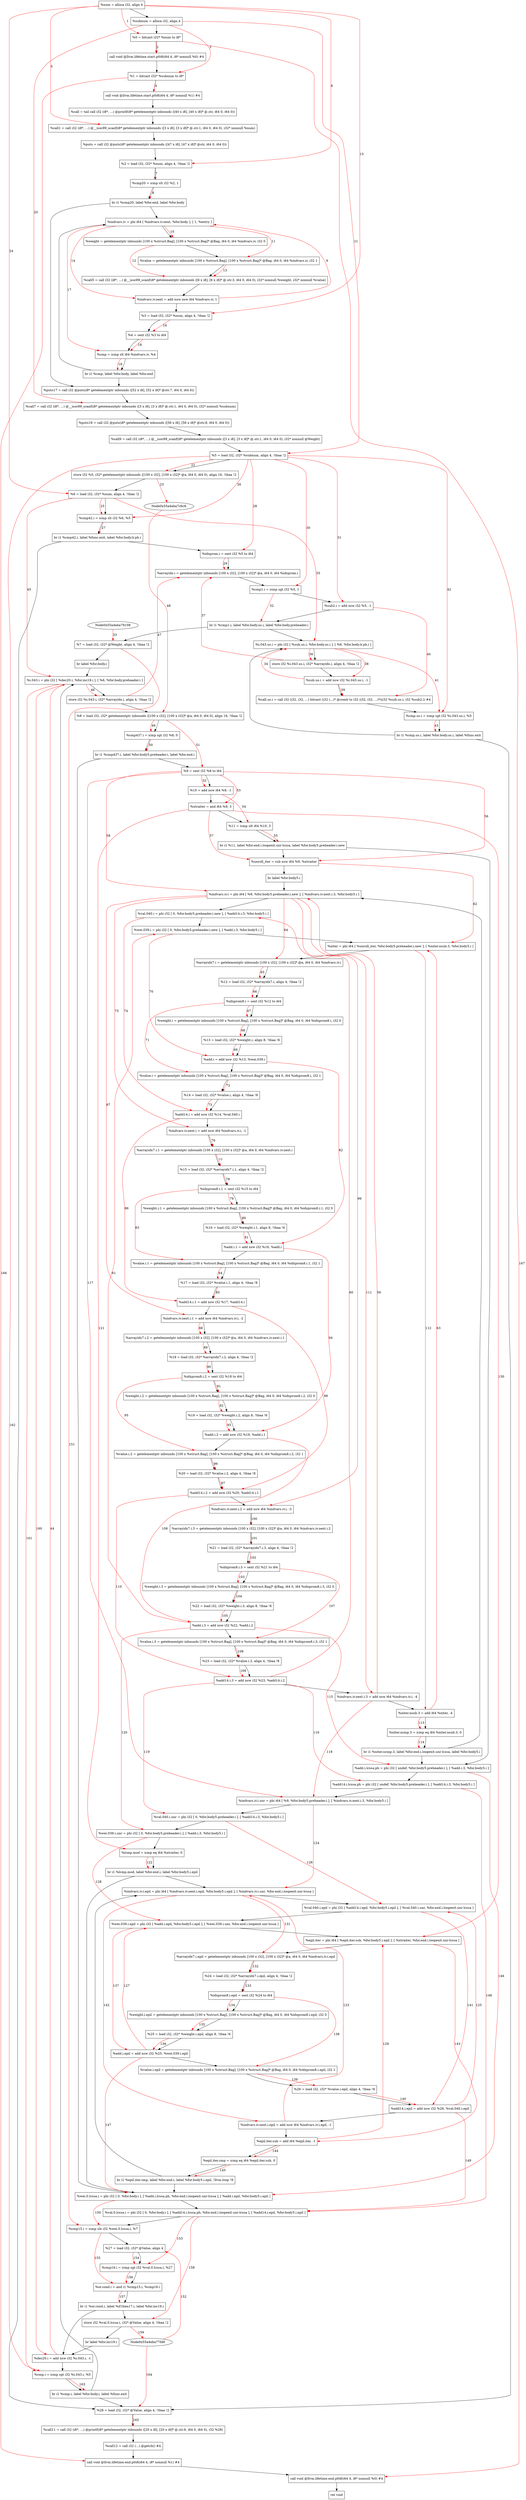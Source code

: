 digraph "CDFG for'main' function" {
	Node0x55a4eba7cc78[shape=record, label="  %num = alloca i32, align 4"]
	Node0x55a4eba7df18[shape=record, label="  %subnum = alloca i32, align 4"]
	Node0x55a4eba834d8[shape=record, label="  %0 = bitcast i32* %num to i8*"]
	Node0x55a4eba836e8[shape=record, label="  call void @llvm.lifetime.start.p0i8(i64 4, i8* nonnull %0) #4"]
	Node0x55a4eba837a8[shape=record, label="  %1 = bitcast i32* %subnum to i8*"]
	Node0x55a4eba83858[shape=record, label="  call void @llvm.lifetime.start.p0i8(i64 4, i8* nonnull %1) #4"]
	Node0x55a4eba83aa0[shape=record, label="  %call = tail call i32 (i8*, ...) @printf(i8* getelementptr inbounds ([40 x i8], [40 x i8]* @.str, i64 0, i64 0))"]
	Node0x55a4eba83d48[shape=record, label="  %call1 = call i32 (i8*, ...) @__isoc99_scanf(i8* getelementptr inbounds ([3 x i8], [3 x i8]* @.str.1, i64 0, i64 0), i32* nonnull %num)"]
	Node0x55a4eba83fe0[shape=record, label="  %puts = call i32 @puts(i8* getelementptr inbounds ([47 x i8], [47 x i8]* @str, i64 0, i64 0))"]
	Node0x55a4eba840b8[shape=record, label="  %2 = load i32, i32* %num, align 4, !tbaa !2"]
	Node0x55a4eba84160[shape=record, label="  %cmp20 = icmp slt i32 %2, 1"]
	Node0x55a4eba84398[shape=record, label="  br i1 %cmp20, label %for.end, label %for.body"]
	Node0x55a4eba84478[shape=record, label="  %indvars.iv = phi i64 [ %indvars.iv.next, %for.body ], [ 1, %entry ]"]
	Node0x55a4eba845a0[shape=record, label="  %weight = getelementptr inbounds [100 x %struct.Bag], [100 x %struct.Bag]* @Bag, i64 0, i64 %indvars.iv, i32 0"]
	Node0x55a4eba84670[shape=record, label="  %value = getelementptr inbounds [100 x %struct.Bag], [100 x %struct.Bag]* @Bag, i64 0, i64 %indvars.iv, i32 1"]
	Node0x55a4eba84830[shape=record, label="  %call5 = call i32 (i8*, ...) @__isoc99_scanf(i8* getelementptr inbounds ([6 x i8], [6 x i8]* @.str.3, i64 0, i64 0), i32* nonnull %weight, i32* nonnull %value)"]
	Node0x55a4eba84aa0[shape=record, label="  %indvars.iv.next = add nuw nsw i64 %indvars.iv, 1"]
	Node0x55a4eba84308[shape=record, label="  %3 = load i32, i32* %num, align 4, !tbaa !2"]
	Node0x55a4eba84af8[shape=record, label="  %4 = sext i32 %3 to i64"]
	Node0x55a4eba84bc0[shape=record, label="  %cmp = icmp slt i64 %indvars.iv, %4"]
	Node0x55a4eba84c68[shape=record, label="  br i1 %cmp, label %for.body, label %for.end"]
	Node0x55a4eba84d80[shape=record, label="  %puts17 = call i32 @puts(i8* getelementptr inbounds ([52 x i8], [52 x i8]* @str.7, i64 0, i64 0))"]
	Node0x55a4eba84e88[shape=record, label="  %call7 = call i32 (i8*, ...) @__isoc99_scanf(i8* getelementptr inbounds ([3 x i8], [3 x i8]* @.str.1, i64 0, i64 0), i32* nonnull %subnum)"]
	Node0x55a4eba85000[shape=record, label="  %puts18 = call i32 @puts(i8* getelementptr inbounds ([56 x i8], [56 x i8]* @str.8, i64 0, i64 0))"]
	Node0x55a4eba85108[shape=record, label="  %call9 = call i32 (i8*, ...) @__isoc99_scanf(i8* getelementptr inbounds ([3 x i8], [3 x i8]* @.str.1, i64 0, i64 0), i32* nonnull @Weight)"]
	Node0x55a4eba84228[shape=record, label="  %5 = load i32, i32* %subnum, align 4, !tbaa !2"]
	Node0x55a4eba85200[shape=record, label="  store i32 %5, i32* getelementptr inbounds ([100 x i32], [100 x i32]* @a, i64 0, i64 0), align 16, !tbaa !2"]
	Node0x55a4eba85268[shape=record, label="  %6 = load i32, i32* %num, align 4, !tbaa !2"]
	Node0x55a4eba852e0[shape=record, label="  %cmp42.i = icmp slt i32 %6, %5"]
	Node0x55a4eba85518[shape=record, label="  br i1 %cmp42.i, label %func.exit, label %for.body.lr.ph.i"]
	Node0x55a4eba85468[shape=record, label="  %idxprom.i = sext i32 %5 to i64"]
	Node0x55a4eba855d8[shape=record, label="  %arrayidx.i = getelementptr inbounds [100 x i32], [100 x i32]* @a, i64 0, i64 %idxprom.i"]
	Node0x55a4eba85690[shape=record, label="  %cmp1.i = icmp sgt i32 %5, 1"]
	Node0x55a4eba85a20[shape=record, label="  %sub2.i = add nsw i32 %5, -1"]
	Node0x55a4eba85cd8[shape=record, label="  br i1 %cmp1.i, label %for.body.us.i, label %for.body.preheader.i"]
	Node0x55a4eba85c28[shape=record, label="  %7 = load i32, i32* @Weight, align 4, !tbaa !2"]
	Node0x55a4eba85de8[shape=record, label="  br label %for.body.i"]
	Node0x55a4eba85ec8[shape=record, label="  %i.043.us.i = phi i32 [ %sub.us.i, %for.body.us.i ], [ %6, %for.body.lr.ph.i ]"]
	Node0x55a4eba85f90[shape=record, label="  store i32 %i.043.us.i, i32* %arrayidx.i, align 4, !tbaa !2"]
	Node0x55a4eba86010[shape=record, label="  %sub.us.i = add nsw i32 %i.043.us.i, -1"]
	Node0x55a4eba86098[shape=record, label="  %call.us.i = call i32 (i32, i32, ...) bitcast (i32 (...)* @comb to i32 (i32, i32, ...)*)(i32 %sub.us.i, i32 %sub2.i) #4"]
	Node0x55a4eba86190[shape=record, label="  %cmp.us.i = icmp sgt i32 %i.043.us.i, %5"]
	Node0x55a4eba86218[shape=record, label="  br i1 %cmp.us.i, label %for.body.us.i, label %func.exit"]
	Node0x55a4eba86378[shape=record, label="  %i.043.i = phi i32 [ %dec20.i, %for.inc19.i ], [ %6, %for.body.preheader.i ]"]
	Node0x55a4eba86460[shape=record, label="  store i32 %i.043.i, i32* %arrayidx.i, align 4, !tbaa !2"]
	Node0x55a4eba864e8[shape=record, label="  %8 = load i32, i32* getelementptr inbounds ([100 x i32], [100 x i32]* @a, i64 0, i64 0), align 16, !tbaa !2"]
	Node0x55a4eba865f0[shape=record, label="  %cmp437.i = icmp sgt i32 %8, 0"]
	Node0x55a4eba867b8[shape=record, label="  br i1 %cmp437.i, label %for.body5.preheader.i, label %for.end.i"]
	Node0x55a4eba86678[shape=record, label="  %9 = sext i32 %8 to i64"]
	Node0x55a4eba86890[shape=record, label="  %10 = add nsw i64 %9, -1"]
	Node0x55a4eba86900[shape=record, label="  %xtraiter = and i64 %9, 3"]
	Node0x55a4eba86970[shape=record, label="  %11 = icmp ult i64 %10, 3"]
	Node0x55a4eba86c68[shape=record, label="  br i1 %11, label %for.end.i.loopexit.unr-lcssa, label %for.body5.preheader.i.new"]
	Node0x55a4eba86ce0[shape=record, label="  %unroll_iter = sub nsw i64 %9, %xtraiter"]
	Node0x55a4eba86d88[shape=record, label="  br label %for.body5.i"]
	Node0x55a4eba86e38[shape=record, label="  %indvars.iv.i = phi i64 [ %9, %for.body5.preheader.i.new ], [ %indvars.iv.next.i.3, %for.body5.i ]"]
	Node0x55a4eba86f98[shape=record, label="  %val.040.i = phi i32 [ 0, %for.body5.preheader.i.new ], [ %add14.i.3, %for.body5.i ]"]
	Node0x55a4eba87148[shape=record, label="  %wei.039.i = phi i32 [ 0, %for.body5.preheader.i.new ], [ %add.i.3, %for.body5.i ]"]
	Node0x55a4eba872a8[shape=record, label="  %niter = phi i64 [ %unroll_iter, %for.body5.preheader.i.new ], [ %niter.nsub.3, %for.body5.i ]"]
	Node0x55a4eba873a8[shape=record, label="  %arrayidx7.i = getelementptr inbounds [100 x i32], [100 x i32]* @a, i64 0, i64 %indvars.iv.i"]
	Node0x55a4eba87448[shape=record, label="  %12 = load i32, i32* %arrayidx7.i, align 4, !tbaa !2"]
	Node0x55a4eba874a8[shape=record, label="  %idxprom8.i = sext i32 %12 to i64"]
	Node0x55a4eba87ba0[shape=record, label="  %weight.i = getelementptr inbounds [100 x %struct.Bag], [100 x %struct.Bag]* @Bag, i64 0, i64 %idxprom8.i, i32 0"]
	Node0x55a4eba87c38[shape=record, label="  %13 = load i32, i32* %weight.i, align 8, !tbaa !6"]
	Node0x55a4eba87cb0[shape=record, label="  %add.i = add nsw i32 %13, %wei.039.i"]
	Node0x55a4eba87d70[shape=record, label="  %value.i = getelementptr inbounds [100 x %struct.Bag], [100 x %struct.Bag]* @Bag, i64 0, i64 %idxprom8.i, i32 1"]
	Node0x55a4eba87df8[shape=record, label="  %14 = load i32, i32* %value.i, align 4, !tbaa !8"]
	Node0x55a4eba87e70[shape=record, label="  %add14.i = add nsw i32 %14, %val.040.i"]
	Node0x55a4eba87f30[shape=record, label="  %indvars.iv.next.i = add nsw i64 %indvars.iv.i, -1"]
	Node0x55a4eba88048[shape=record, label="  %arrayidx7.i.1 = getelementptr inbounds [100 x i32], [100 x i32]* @a, i64 0, i64 %indvars.iv.next.i"]
	Node0x55a4eba880b8[shape=record, label="  %15 = load i32, i32* %arrayidx7.i.1, align 4, !tbaa !2"]
	Node0x55a4eba88118[shape=record, label="  %idxprom8.i.1 = sext i32 %15 to i64"]
	Node0x55a4eba881c0[shape=record, label="  %weight.i.1 = getelementptr inbounds [100 x %struct.Bag], [100 x %struct.Bag]* @Bag, i64 0, i64 %idxprom8.i.1, i32 0"]
	Node0x55a4eba88258[shape=record, label="  %16 = load i32, i32* %weight.i.1, align 8, !tbaa !6"]
	Node0x55a4eba882d0[shape=record, label="  %add.i.1 = add nsw i32 %16, %add.i"]
	Node0x55a4eba88390[shape=record, label="  %value.i.1 = getelementptr inbounds [100 x %struct.Bag], [100 x %struct.Bag]* @Bag, i64 0, i64 %idxprom8.i.1, i32 1"]
	Node0x55a4eba88428[shape=record, label="  %17 = load i32, i32* %value.i.1, align 4, !tbaa !8"]
	Node0x55a4eba884a0[shape=record, label="  %add14.i.1 = add nsw i32 %17, %add14.i"]
	Node0x55a4eba88540[shape=record, label="  %indvars.iv.next.i.1 = add nsw i64 %indvars.iv.i, -2"]
	Node0x55a4eba88658[shape=record, label="  %arrayidx7.i.2 = getelementptr inbounds [100 x i32], [100 x i32]* @a, i64 0, i64 %indvars.iv.next.i.1"]
	Node0x55a4eba886c8[shape=record, label="  %18 = load i32, i32* %arrayidx7.i.2, align 4, !tbaa !2"]
	Node0x55a4eba88728[shape=record, label="  %idxprom8.i.2 = sext i32 %18 to i64"]
	Node0x55a4eba887d0[shape=record, label="  %weight.i.2 = getelementptr inbounds [100 x %struct.Bag], [100 x %struct.Bag]* @Bag, i64 0, i64 %idxprom8.i.2, i32 0"]
	Node0x55a4eba88868[shape=record, label="  %19 = load i32, i32* %weight.i.2, align 8, !tbaa !6"]
	Node0x55a4eba888e0[shape=record, label="  %add.i.2 = add nsw i32 %19, %add.i.1"]
	Node0x55a4eba889a0[shape=record, label="  %value.i.2 = getelementptr inbounds [100 x %struct.Bag], [100 x %struct.Bag]* @Bag, i64 0, i64 %idxprom8.i.2, i32 1"]
	Node0x55a4eba88a38[shape=record, label="  %20 = load i32, i32* %value.i.2, align 4, !tbaa !8"]
	Node0x55a4eba88ab0[shape=record, label="  %add14.i.2 = add nsw i32 %20, %add14.i.1"]
	Node0x55a4eba88b50[shape=record, label="  %indvars.iv.next.i.2 = add nsw i64 %indvars.iv.i, -3"]
	Node0x55a4eba88c68[shape=record, label="  %arrayidx7.i.3 = getelementptr inbounds [100 x i32], [100 x i32]* @a, i64 0, i64 %indvars.iv.next.i.2"]
	Node0x55a4eba88cd8[shape=record, label="  %21 = load i32, i32* %arrayidx7.i.3, align 4, !tbaa !2"]
	Node0x55a4eba88d38[shape=record, label="  %idxprom8.i.3 = sext i32 %21 to i64"]
	Node0x55a4eba88de0[shape=record, label="  %weight.i.3 = getelementptr inbounds [100 x %struct.Bag], [100 x %struct.Bag]* @Bag, i64 0, i64 %idxprom8.i.3, i32 0"]
	Node0x55a4eba88e78[shape=record, label="  %22 = load i32, i32* %weight.i.3, align 8, !tbaa !6"]
	Node0x55a4eba88ef0[shape=record, label="  %add.i.3 = add nsw i32 %22, %add.i.2"]
	Node0x55a4eba88f90[shape=record, label="  %value.i.3 = getelementptr inbounds [100 x %struct.Bag], [100 x %struct.Bag]* @Bag, i64 0, i64 %idxprom8.i.3, i32 1"]
	Node0x55a4eba870f8[shape=record, label="  %23 = load i32, i32* %value.i.3, align 4, !tbaa !8"]
	Node0x55a4eba89010[shape=record, label="  %add14.i.3 = add nsw i32 %23, %add14.i.2"]
	Node0x55a4eba89080[shape=record, label="  %indvars.iv.next.i.3 = add nsw i64 %indvars.iv.i, -4"]
	Node0x55a4eba890f0[shape=record, label="  %niter.nsub.3 = add i64 %niter, -4"]
	Node0x55a4eba89160[shape=record, label="  %niter.ncmp.3 = icmp eq i64 %niter.nsub.3, 0"]
	Node0x55a4eba86578[shape=record, label="  br i1 %niter.ncmp.3, label %for.end.i.loopexit.unr-lcssa, label %for.body5.i"]
	Node0x55a4eba891a8[shape=record, label="  %add.i.lcssa.ph = phi i32 [ undef, %for.body5.preheader.i ], [ %add.i.3, %for.body5.i ]"]
	Node0x55a4eba89278[shape=record, label="  %add14.i.lcssa.ph = phi i32 [ undef, %for.body5.preheader.i ], [ %add14.i.3, %for.body5.i ]"]
	Node0x55a4eba89348[shape=record, label="  %indvars.iv.i.unr = phi i64 [ %9, %for.body5.preheader.i ], [ %indvars.iv.next.i.3, %for.body5.i ]"]
	Node0x55a4eba89418[shape=record, label="  %val.040.i.unr = phi i32 [ 0, %for.body5.preheader.i ], [ %add14.i.3, %for.body5.i ]"]
	Node0x55a4eba894e8[shape=record, label="  %wei.039.i.unr = phi i32 [ 0, %for.body5.preheader.i ], [ %add.i.3, %for.body5.i ]"]
	Node0x55a4eba895b0[shape=record, label="  %lcmp.mod = icmp eq i64 %xtraiter, 0"]
	Node0x55a4eba82098[shape=record, label="  br i1 %lcmp.mod, label %for.end.i, label %for.body5.i.epil"]
	Node0x55a4eba82178[shape=record, label="  %indvars.iv.i.epil = phi i64 [ %indvars.iv.next.i.epil, %for.body5.i.epil ], [ %indvars.iv.i.unr, %for.end.i.loopexit.unr-lcssa ]"]
	Node0x55a4eba822a8[shape=record, label="  %val.040.i.epil = phi i32 [ %add14.i.epil, %for.body5.i.epil ], [ %val.040.i.unr, %for.end.i.loopexit.unr-lcssa ]"]
	Node0x55a4eba823d8[shape=record, label="  %wei.039.i.epil = phi i32 [ %add.i.epil, %for.body5.i.epil ], [ %wei.039.i.unr, %for.end.i.loopexit.unr-lcssa ]"]
	Node0x55a4eba82508[shape=record, label="  %epil.iter = phi i64 [ %epil.iter.sub, %for.body5.i.epil ], [ %xtraiter, %for.end.i.loopexit.unr-lcssa ]"]
	Node0x55a4eba82618[shape=record, label="  %arrayidx7.i.epil = getelementptr inbounds [100 x i32], [100 x i32]* @a, i64 0, i64 %indvars.iv.i.epil"]
	Node0x55a4eba826b8[shape=record, label="  %24 = load i32, i32* %arrayidx7.i.epil, align 4, !tbaa !2"]
	Node0x55a4eba82718[shape=record, label="  %idxprom8.i.epil = sext i32 %24 to i64"]
	Node0x55a4eba827c0[shape=record, label="  %weight.i.epil = getelementptr inbounds [100 x %struct.Bag], [100 x %struct.Bag]* @Bag, i64 0, i64 %idxprom8.i.epil, i32 0"]
	Node0x55a4eba82828[shape=record, label="  %25 = load i32, i32* %weight.i.epil, align 8, !tbaa !6"]
	Node0x55a4eba828a0[shape=record, label="  %add.i.epil = add nsw i32 %25, %wei.039.i.epil"]
	Node0x55a4eba82940[shape=record, label="  %value.i.epil = getelementptr inbounds [100 x %struct.Bag], [100 x %struct.Bag]* @Bag, i64 0, i64 %idxprom8.i.epil, i32 1"]
	Node0x55a4eba86ba8[shape=record, label="  %26 = load i32, i32* %value.i.epil, align 4, !tbaa !8"]
	Node0x55a4eba829c0[shape=record, label="  %add14.i.epil = add nsw i32 %26, %val.040.i.epil"]
	Node0x55a4eba82a60[shape=record, label="  %indvars.iv.next.i.epil = add nsw i64 %indvars.iv.i.epil, -1"]
	Node0x55a4eba82ad0[shape=record, label="  %epil.iter.sub = add i64 %epil.iter, -1"]
	Node0x55a4eba82b40[shape=record, label="  %epil.iter.cmp = icmp eq i64 %epil.iter.sub, 0"]
	Node0x55a4eba82bc8[shape=record, label="  br i1 %epil.iter.cmp, label %for.end.i, label %for.body5.i.epil, !llvm.loop !9"]
	Node0x55a4eba82d28[shape=record, label="  %wei.0.lcssa.i = phi i32 [ 0, %for.body.i ], [ %add.i.lcssa.ph, %for.end.i.loopexit.unr-lcssa ], [ %add.i.epil, %for.body5.i.epil ]"]
	Node0x55a4eba82de8[shape=record, label="  %val.0.lcssa.i = phi i32 [ 0, %for.body.i ], [ %add14.i.lcssa.ph, %for.end.i.loopexit.unr-lcssa ], [ %add14.i.epil, %for.body5.i.epil ]"]
	Node0x55a4eba82ed0[shape=record, label="  %cmp15.i = icmp sle i32 %wei.0.lcssa.i, %7"]
	Node0x55a4eba86728[shape=record, label="  %27 = load i32, i32* @Value, align 4"]
	Node0x55a4eba82f60[shape=record, label="  %cmp16.i = icmp sgt i32 %val.0.lcssa.i, %27"]
	Node0x55a4eba87570[shape=record, label="  %or.cond.i = and i1 %cmp15.i, %cmp16.i"]
	Node0x55a4eba87648[shape=record, label="  br i1 %or.cond.i, label %if.then17.i, label %for.inc19.i"]
	Node0x55a4eba876c0[shape=record, label="  store i32 %val.0.lcssa.i, i32* @Value, align 4, !tbaa !2"]
	Node0x55a4eba86f48[shape=record, label="  br label %for.inc19.i"]
	Node0x55a4eba87740[shape=record, label="  %dec20.i = add nsw i32 %i.043.i, -1"]
	Node0x55a4eba877b0[shape=record, label="  %cmp.i = icmp sgt i32 %i.043.i, %5"]
	Node0x55a4eba87858[shape=record, label="  br i1 %cmp.i, label %for.body.i, label %func.exit"]
	Node0x55a4eba85388[shape=record, label="  %28 = load i32, i32* @Value, align 4, !tbaa !2"]
	Node0x55a4eba87988[shape=record, label="  %call11 = call i32 (i8*, ...) @printf(i8* getelementptr inbounds ([20 x i8], [20 x i8]* @.str.6, i64 0, i64 0), i32 %28)"]
	Node0x55a4eba7a508[shape=record, label="  %call12 = call i32 (...) @getch() #4"]
	Node0x55a4eba7a6a8[shape=record, label="  call void @llvm.lifetime.end.p0i8(i64 4, i8* nonnull %1) #4"]
	Node0x55a4eba7a7b8[shape=record, label="  call void @llvm.lifetime.end.p0i8(i64 4, i8* nonnull %0) #4"]
	Node0x55a4eba87b00[shape=record, label="  ret void"]
	Node0x55a4eba7cc78 -> Node0x55a4eba7df18
	Node0x55a4eba7df18 -> Node0x55a4eba834d8
	Node0x55a4eba834d8 -> Node0x55a4eba836e8
	Node0x55a4eba836e8 -> Node0x55a4eba837a8
	Node0x55a4eba837a8 -> Node0x55a4eba83858
	Node0x55a4eba83858 -> Node0x55a4eba83aa0
	Node0x55a4eba83aa0 -> Node0x55a4eba83d48
	Node0x55a4eba83d48 -> Node0x55a4eba83fe0
	Node0x55a4eba83fe0 -> Node0x55a4eba840b8
	Node0x55a4eba840b8 -> Node0x55a4eba84160
	Node0x55a4eba84160 -> Node0x55a4eba84398
	Node0x55a4eba84398 -> Node0x55a4eba84d80
	Node0x55a4eba84398 -> Node0x55a4eba84478
	Node0x55a4eba84478 -> Node0x55a4eba845a0
	Node0x55a4eba845a0 -> Node0x55a4eba84670
	Node0x55a4eba84670 -> Node0x55a4eba84830
	Node0x55a4eba84830 -> Node0x55a4eba84aa0
	Node0x55a4eba84aa0 -> Node0x55a4eba84308
	Node0x55a4eba84308 -> Node0x55a4eba84af8
	Node0x55a4eba84af8 -> Node0x55a4eba84bc0
	Node0x55a4eba84bc0 -> Node0x55a4eba84c68
	Node0x55a4eba84c68 -> Node0x55a4eba84478
	Node0x55a4eba84c68 -> Node0x55a4eba84d80
	Node0x55a4eba84d80 -> Node0x55a4eba84e88
	Node0x55a4eba84e88 -> Node0x55a4eba85000
	Node0x55a4eba85000 -> Node0x55a4eba85108
	Node0x55a4eba85108 -> Node0x55a4eba84228
	Node0x55a4eba84228 -> Node0x55a4eba85200
	Node0x55a4eba85200 -> Node0x55a4eba85268
	Node0x55a4eba85268 -> Node0x55a4eba852e0
	Node0x55a4eba852e0 -> Node0x55a4eba85518
	Node0x55a4eba85518 -> Node0x55a4eba85388
	Node0x55a4eba85518 -> Node0x55a4eba85468
	Node0x55a4eba85468 -> Node0x55a4eba855d8
	Node0x55a4eba855d8 -> Node0x55a4eba85690
	Node0x55a4eba85690 -> Node0x55a4eba85a20
	Node0x55a4eba85a20 -> Node0x55a4eba85cd8
	Node0x55a4eba85cd8 -> Node0x55a4eba85ec8
	Node0x55a4eba85cd8 -> Node0x55a4eba85c28
	Node0x55a4eba85c28 -> Node0x55a4eba85de8
	Node0x55a4eba85de8 -> Node0x55a4eba86378
	Node0x55a4eba85ec8 -> Node0x55a4eba85f90
	Node0x55a4eba85f90 -> Node0x55a4eba86010
	Node0x55a4eba86010 -> Node0x55a4eba86098
	Node0x55a4eba86098 -> Node0x55a4eba86190
	Node0x55a4eba86190 -> Node0x55a4eba86218
	Node0x55a4eba86218 -> Node0x55a4eba85ec8
	Node0x55a4eba86218 -> Node0x55a4eba85388
	Node0x55a4eba86378 -> Node0x55a4eba86460
	Node0x55a4eba86460 -> Node0x55a4eba864e8
	Node0x55a4eba864e8 -> Node0x55a4eba865f0
	Node0x55a4eba865f0 -> Node0x55a4eba867b8
	Node0x55a4eba867b8 -> Node0x55a4eba86678
	Node0x55a4eba867b8 -> Node0x55a4eba82d28
	Node0x55a4eba86678 -> Node0x55a4eba86890
	Node0x55a4eba86890 -> Node0x55a4eba86900
	Node0x55a4eba86900 -> Node0x55a4eba86970
	Node0x55a4eba86970 -> Node0x55a4eba86c68
	Node0x55a4eba86c68 -> Node0x55a4eba891a8
	Node0x55a4eba86c68 -> Node0x55a4eba86ce0
	Node0x55a4eba86ce0 -> Node0x55a4eba86d88
	Node0x55a4eba86d88 -> Node0x55a4eba86e38
	Node0x55a4eba86e38 -> Node0x55a4eba86f98
	Node0x55a4eba86f98 -> Node0x55a4eba87148
	Node0x55a4eba87148 -> Node0x55a4eba872a8
	Node0x55a4eba872a8 -> Node0x55a4eba873a8
	Node0x55a4eba873a8 -> Node0x55a4eba87448
	Node0x55a4eba87448 -> Node0x55a4eba874a8
	Node0x55a4eba874a8 -> Node0x55a4eba87ba0
	Node0x55a4eba87ba0 -> Node0x55a4eba87c38
	Node0x55a4eba87c38 -> Node0x55a4eba87cb0
	Node0x55a4eba87cb0 -> Node0x55a4eba87d70
	Node0x55a4eba87d70 -> Node0x55a4eba87df8
	Node0x55a4eba87df8 -> Node0x55a4eba87e70
	Node0x55a4eba87e70 -> Node0x55a4eba87f30
	Node0x55a4eba87f30 -> Node0x55a4eba88048
	Node0x55a4eba88048 -> Node0x55a4eba880b8
	Node0x55a4eba880b8 -> Node0x55a4eba88118
	Node0x55a4eba88118 -> Node0x55a4eba881c0
	Node0x55a4eba881c0 -> Node0x55a4eba88258
	Node0x55a4eba88258 -> Node0x55a4eba882d0
	Node0x55a4eba882d0 -> Node0x55a4eba88390
	Node0x55a4eba88390 -> Node0x55a4eba88428
	Node0x55a4eba88428 -> Node0x55a4eba884a0
	Node0x55a4eba884a0 -> Node0x55a4eba88540
	Node0x55a4eba88540 -> Node0x55a4eba88658
	Node0x55a4eba88658 -> Node0x55a4eba886c8
	Node0x55a4eba886c8 -> Node0x55a4eba88728
	Node0x55a4eba88728 -> Node0x55a4eba887d0
	Node0x55a4eba887d0 -> Node0x55a4eba88868
	Node0x55a4eba88868 -> Node0x55a4eba888e0
	Node0x55a4eba888e0 -> Node0x55a4eba889a0
	Node0x55a4eba889a0 -> Node0x55a4eba88a38
	Node0x55a4eba88a38 -> Node0x55a4eba88ab0
	Node0x55a4eba88ab0 -> Node0x55a4eba88b50
	Node0x55a4eba88b50 -> Node0x55a4eba88c68
	Node0x55a4eba88c68 -> Node0x55a4eba88cd8
	Node0x55a4eba88cd8 -> Node0x55a4eba88d38
	Node0x55a4eba88d38 -> Node0x55a4eba88de0
	Node0x55a4eba88de0 -> Node0x55a4eba88e78
	Node0x55a4eba88e78 -> Node0x55a4eba88ef0
	Node0x55a4eba88ef0 -> Node0x55a4eba88f90
	Node0x55a4eba88f90 -> Node0x55a4eba870f8
	Node0x55a4eba870f8 -> Node0x55a4eba89010
	Node0x55a4eba89010 -> Node0x55a4eba89080
	Node0x55a4eba89080 -> Node0x55a4eba890f0
	Node0x55a4eba890f0 -> Node0x55a4eba89160
	Node0x55a4eba89160 -> Node0x55a4eba86578
	Node0x55a4eba86578 -> Node0x55a4eba891a8
	Node0x55a4eba86578 -> Node0x55a4eba86e38
	Node0x55a4eba891a8 -> Node0x55a4eba89278
	Node0x55a4eba89278 -> Node0x55a4eba89348
	Node0x55a4eba89348 -> Node0x55a4eba89418
	Node0x55a4eba89418 -> Node0x55a4eba894e8
	Node0x55a4eba894e8 -> Node0x55a4eba895b0
	Node0x55a4eba895b0 -> Node0x55a4eba82098
	Node0x55a4eba82098 -> Node0x55a4eba82d28
	Node0x55a4eba82098 -> Node0x55a4eba82178
	Node0x55a4eba82178 -> Node0x55a4eba822a8
	Node0x55a4eba822a8 -> Node0x55a4eba823d8
	Node0x55a4eba823d8 -> Node0x55a4eba82508
	Node0x55a4eba82508 -> Node0x55a4eba82618
	Node0x55a4eba82618 -> Node0x55a4eba826b8
	Node0x55a4eba826b8 -> Node0x55a4eba82718
	Node0x55a4eba82718 -> Node0x55a4eba827c0
	Node0x55a4eba827c0 -> Node0x55a4eba82828
	Node0x55a4eba82828 -> Node0x55a4eba828a0
	Node0x55a4eba828a0 -> Node0x55a4eba82940
	Node0x55a4eba82940 -> Node0x55a4eba86ba8
	Node0x55a4eba86ba8 -> Node0x55a4eba829c0
	Node0x55a4eba829c0 -> Node0x55a4eba82a60
	Node0x55a4eba82a60 -> Node0x55a4eba82ad0
	Node0x55a4eba82ad0 -> Node0x55a4eba82b40
	Node0x55a4eba82b40 -> Node0x55a4eba82bc8
	Node0x55a4eba82bc8 -> Node0x55a4eba82d28
	Node0x55a4eba82bc8 -> Node0x55a4eba82178
	Node0x55a4eba82d28 -> Node0x55a4eba82de8
	Node0x55a4eba82de8 -> Node0x55a4eba82ed0
	Node0x55a4eba82ed0 -> Node0x55a4eba86728
	Node0x55a4eba86728 -> Node0x55a4eba82f60
	Node0x55a4eba82f60 -> Node0x55a4eba87570
	Node0x55a4eba87570 -> Node0x55a4eba87648
	Node0x55a4eba87648 -> Node0x55a4eba876c0
	Node0x55a4eba87648 -> Node0x55a4eba87740
	Node0x55a4eba876c0 -> Node0x55a4eba86f48
	Node0x55a4eba86f48 -> Node0x55a4eba87740
	Node0x55a4eba87740 -> Node0x55a4eba877b0
	Node0x55a4eba877b0 -> Node0x55a4eba87858
	Node0x55a4eba87858 -> Node0x55a4eba86378
	Node0x55a4eba87858 -> Node0x55a4eba85388
	Node0x55a4eba85388 -> Node0x55a4eba87988
	Node0x55a4eba87988 -> Node0x55a4eba7a508
	Node0x55a4eba7a508 -> Node0x55a4eba7a6a8
	Node0x55a4eba7a6a8 -> Node0x55a4eba7a7b8
	Node0x55a4eba7a7b8 -> Node0x55a4eba87b00
edge [color=red]
	Node0x55a4eba7cc78 -> Node0x55a4eba834d8[label="1"]
	Node0x55a4eba834d8 -> Node0x55a4eba836e8[label="2"]
	Node0x55a4eba7df18 -> Node0x55a4eba837a8[label="3"]
	Node0x55a4eba837a8 -> Node0x55a4eba83858[label="4"]
	Node0x55a4eba7cc78 -> Node0x55a4eba83d48[label="5"]
	Node0x55a4eba7cc78 -> Node0x55a4eba840b8[label="6"]
	Node0x55a4eba840b8 -> Node0x55a4eba84160[label="7"]
	Node0x55a4eba84160 -> Node0x55a4eba84398[label="8"]
	Node0x55a4eba84aa0 -> Node0x55a4eba84478[label="9"]
	Node0x55a4eba84478 -> Node0x55a4eba845a0[label="10"]
	Node0x55a4eba84478 -> Node0x55a4eba84670[label="11"]
	Node0x55a4eba845a0 -> Node0x55a4eba84830[label="12"]
	Node0x55a4eba84670 -> Node0x55a4eba84830[label="13"]
	Node0x55a4eba84478 -> Node0x55a4eba84aa0[label="14"]
	Node0x55a4eba7cc78 -> Node0x55a4eba84308[label="15"]
	Node0x55a4eba84308 -> Node0x55a4eba84af8[label="16"]
	Node0x55a4eba84478 -> Node0x55a4eba84bc0[label="17"]
	Node0x55a4eba84af8 -> Node0x55a4eba84bc0[label="18"]
	Node0x55a4eba84bc0 -> Node0x55a4eba84c68[label="19"]
	Node0x55a4eba7df18 -> Node0x55a4eba84e88[label="20"]
	Node0x55a4eba7df18 -> Node0x55a4eba84228[label="21"]
	Node0x55a4eba84228 -> Node0x55a4eba85200[label="22"]
	Node0x55a4eba85200 -> Node0x55a4eba7c6c8[label="23"]
	Node0x55a4eba7cc78 -> Node0x55a4eba85268[label="24"]
	Node0x55a4eba85268 -> Node0x55a4eba852e0[label="25"]
	Node0x55a4eba84228 -> Node0x55a4eba852e0[label="26"]
	Node0x55a4eba852e0 -> Node0x55a4eba85518[label="27"]
	Node0x55a4eba84228 -> Node0x55a4eba85468[label="28"]
	Node0x55a4eba85468 -> Node0x55a4eba855d8[label="29"]
	Node0x55a4eba84228 -> Node0x55a4eba85690[label="30"]
	Node0x55a4eba84228 -> Node0x55a4eba85a20[label="31"]
	Node0x55a4eba85690 -> Node0x55a4eba85cd8[label="32"]
	Node0x55a4eba79108 -> Node0x55a4eba85c28[label="33"]
	Node0x55a4eba86010 -> Node0x55a4eba85ec8[label="34"]
	Node0x55a4eba85268 -> Node0x55a4eba85ec8[label="35"]
	Node0x55a4eba85ec8 -> Node0x55a4eba85f90[label="36"]
	Node0x55a4eba85f90 -> Node0x55a4eba855d8[label="37"]
	Node0x55a4eba85ec8 -> Node0x55a4eba86010[label="38"]
	Node0x55a4eba86010 -> Node0x55a4eba86098[label="39"]
	Node0x55a4eba85a20 -> Node0x55a4eba86098[label="40"]
	Node0x55a4eba85ec8 -> Node0x55a4eba86190[label="41"]
	Node0x55a4eba84228 -> Node0x55a4eba86190[label="42"]
	Node0x55a4eba86190 -> Node0x55a4eba86218[label="43"]
	Node0x55a4eba87740 -> Node0x55a4eba86378[label="44"]
	Node0x55a4eba85268 -> Node0x55a4eba86378[label="45"]
	Node0x55a4eba86378 -> Node0x55a4eba86460[label="46"]
	Node0x55a4eba86460 -> Node0x55a4eba855d8[label="47"]
	Node0x55a4eba7c6c8 -> Node0x55a4eba864e8[label="48"]
	Node0x55a4eba864e8 -> Node0x55a4eba865f0[label="49"]
	Node0x55a4eba865f0 -> Node0x55a4eba867b8[label="50"]
	Node0x55a4eba864e8 -> Node0x55a4eba86678[label="51"]
	Node0x55a4eba86678 -> Node0x55a4eba86890[label="52"]
	Node0x55a4eba86678 -> Node0x55a4eba86900[label="53"]
	Node0x55a4eba86890 -> Node0x55a4eba86970[label="54"]
	Node0x55a4eba86970 -> Node0x55a4eba86c68[label="55"]
	Node0x55a4eba86678 -> Node0x55a4eba86ce0[label="56"]
	Node0x55a4eba86900 -> Node0x55a4eba86ce0[label="57"]
	Node0x55a4eba86678 -> Node0x55a4eba86e38[label="58"]
	Node0x55a4eba89080 -> Node0x55a4eba86e38[label="59"]
	Node0x55a4eba89010 -> Node0x55a4eba86f98[label="60"]
	Node0x55a4eba88ef0 -> Node0x55a4eba87148[label="61"]
	Node0x55a4eba86ce0 -> Node0x55a4eba872a8[label="62"]
	Node0x55a4eba890f0 -> Node0x55a4eba872a8[label="63"]
	Node0x55a4eba86e38 -> Node0x55a4eba873a8[label="64"]
	Node0x55a4eba873a8 -> Node0x55a4eba87448[label="65"]
	Node0x55a4eba87448 -> Node0x55a4eba874a8[label="66"]
	Node0x55a4eba874a8 -> Node0x55a4eba87ba0[label="67"]
	Node0x55a4eba87ba0 -> Node0x55a4eba87c38[label="68"]
	Node0x55a4eba87c38 -> Node0x55a4eba87cb0[label="69"]
	Node0x55a4eba87148 -> Node0x55a4eba87cb0[label="70"]
	Node0x55a4eba874a8 -> Node0x55a4eba87d70[label="71"]
	Node0x55a4eba87d70 -> Node0x55a4eba87df8[label="72"]
	Node0x55a4eba87df8 -> Node0x55a4eba87e70[label="73"]
	Node0x55a4eba86f98 -> Node0x55a4eba87e70[label="74"]
	Node0x55a4eba86e38 -> Node0x55a4eba87f30[label="75"]
	Node0x55a4eba87f30 -> Node0x55a4eba88048[label="76"]
	Node0x55a4eba88048 -> Node0x55a4eba880b8[label="77"]
	Node0x55a4eba880b8 -> Node0x55a4eba88118[label="78"]
	Node0x55a4eba88118 -> Node0x55a4eba881c0[label="79"]
	Node0x55a4eba881c0 -> Node0x55a4eba88258[label="80"]
	Node0x55a4eba88258 -> Node0x55a4eba882d0[label="81"]
	Node0x55a4eba87cb0 -> Node0x55a4eba882d0[label="82"]
	Node0x55a4eba88118 -> Node0x55a4eba88390[label="83"]
	Node0x55a4eba88390 -> Node0x55a4eba88428[label="84"]
	Node0x55a4eba88428 -> Node0x55a4eba884a0[label="85"]
	Node0x55a4eba87e70 -> Node0x55a4eba884a0[label="86"]
	Node0x55a4eba86e38 -> Node0x55a4eba88540[label="87"]
	Node0x55a4eba88540 -> Node0x55a4eba88658[label="88"]
	Node0x55a4eba88658 -> Node0x55a4eba886c8[label="89"]
	Node0x55a4eba886c8 -> Node0x55a4eba88728[label="90"]
	Node0x55a4eba88728 -> Node0x55a4eba887d0[label="91"]
	Node0x55a4eba887d0 -> Node0x55a4eba88868[label="92"]
	Node0x55a4eba88868 -> Node0x55a4eba888e0[label="93"]
	Node0x55a4eba882d0 -> Node0x55a4eba888e0[label="94"]
	Node0x55a4eba88728 -> Node0x55a4eba889a0[label="95"]
	Node0x55a4eba889a0 -> Node0x55a4eba88a38[label="96"]
	Node0x55a4eba88a38 -> Node0x55a4eba88ab0[label="97"]
	Node0x55a4eba884a0 -> Node0x55a4eba88ab0[label="98"]
	Node0x55a4eba86e38 -> Node0x55a4eba88b50[label="99"]
	Node0x55a4eba88b50 -> Node0x55a4eba88c68[label="100"]
	Node0x55a4eba88c68 -> Node0x55a4eba88cd8[label="101"]
	Node0x55a4eba88cd8 -> Node0x55a4eba88d38[label="102"]
	Node0x55a4eba88d38 -> Node0x55a4eba88de0[label="103"]
	Node0x55a4eba88de0 -> Node0x55a4eba88e78[label="104"]
	Node0x55a4eba88e78 -> Node0x55a4eba88ef0[label="105"]
	Node0x55a4eba888e0 -> Node0x55a4eba88ef0[label="106"]
	Node0x55a4eba88d38 -> Node0x55a4eba88f90[label="107"]
	Node0x55a4eba88f90 -> Node0x55a4eba870f8[label="108"]
	Node0x55a4eba870f8 -> Node0x55a4eba89010[label="109"]
	Node0x55a4eba88ab0 -> Node0x55a4eba89010[label="110"]
	Node0x55a4eba86e38 -> Node0x55a4eba89080[label="111"]
	Node0x55a4eba872a8 -> Node0x55a4eba890f0[label="112"]
	Node0x55a4eba890f0 -> Node0x55a4eba89160[label="113"]
	Node0x55a4eba89160 -> Node0x55a4eba86578[label="114"]
	Node0x55a4eba88ef0 -> Node0x55a4eba891a8[label="115"]
	Node0x55a4eba89010 -> Node0x55a4eba89278[label="116"]
	Node0x55a4eba86678 -> Node0x55a4eba89348[label="117"]
	Node0x55a4eba89080 -> Node0x55a4eba89348[label="118"]
	Node0x55a4eba89010 -> Node0x55a4eba89418[label="119"]
	Node0x55a4eba88ef0 -> Node0x55a4eba894e8[label="120"]
	Node0x55a4eba86900 -> Node0x55a4eba895b0[label="121"]
	Node0x55a4eba895b0 -> Node0x55a4eba82098[label="122"]
	Node0x55a4eba82a60 -> Node0x55a4eba82178[label="123"]
	Node0x55a4eba89348 -> Node0x55a4eba82178[label="124"]
	Node0x55a4eba829c0 -> Node0x55a4eba822a8[label="125"]
	Node0x55a4eba89418 -> Node0x55a4eba822a8[label="126"]
	Node0x55a4eba828a0 -> Node0x55a4eba823d8[label="127"]
	Node0x55a4eba894e8 -> Node0x55a4eba823d8[label="128"]
	Node0x55a4eba82ad0 -> Node0x55a4eba82508[label="129"]
	Node0x55a4eba86900 -> Node0x55a4eba82508[label="130"]
	Node0x55a4eba82178 -> Node0x55a4eba82618[label="131"]
	Node0x55a4eba82618 -> Node0x55a4eba826b8[label="132"]
	Node0x55a4eba826b8 -> Node0x55a4eba82718[label="133"]
	Node0x55a4eba82718 -> Node0x55a4eba827c0[label="134"]
	Node0x55a4eba827c0 -> Node0x55a4eba82828[label="135"]
	Node0x55a4eba82828 -> Node0x55a4eba828a0[label="136"]
	Node0x55a4eba823d8 -> Node0x55a4eba828a0[label="137"]
	Node0x55a4eba82718 -> Node0x55a4eba82940[label="138"]
	Node0x55a4eba82940 -> Node0x55a4eba86ba8[label="139"]
	Node0x55a4eba86ba8 -> Node0x55a4eba829c0[label="140"]
	Node0x55a4eba822a8 -> Node0x55a4eba829c0[label="141"]
	Node0x55a4eba82178 -> Node0x55a4eba82a60[label="142"]
	Node0x55a4eba82508 -> Node0x55a4eba82ad0[label="143"]
	Node0x55a4eba82ad0 -> Node0x55a4eba82b40[label="144"]
	Node0x55a4eba82b40 -> Node0x55a4eba82bc8[label="145"]
	Node0x55a4eba891a8 -> Node0x55a4eba82d28[label="146"]
	Node0x55a4eba828a0 -> Node0x55a4eba82d28[label="147"]
	Node0x55a4eba89278 -> Node0x55a4eba82de8[label="148"]
	Node0x55a4eba829c0 -> Node0x55a4eba82de8[label="149"]
	Node0x55a4eba82d28 -> Node0x55a4eba82ed0[label="150"]
	Node0x55a4eba85c28 -> Node0x55a4eba82ed0[label="151"]
	Node0x55a4eba77fd8 -> Node0x55a4eba86728[label="152"]
	Node0x55a4eba82de8 -> Node0x55a4eba82f60[label="153"]
	Node0x55a4eba86728 -> Node0x55a4eba82f60[label="154"]
	Node0x55a4eba82ed0 -> Node0x55a4eba87570[label="155"]
	Node0x55a4eba82f60 -> Node0x55a4eba87570[label="156"]
	Node0x55a4eba87570 -> Node0x55a4eba87648[label="157"]
	Node0x55a4eba82de8 -> Node0x55a4eba876c0[label="158"]
	Node0x55a4eba876c0 -> Node0x55a4eba77fd8[label="159"]
	Node0x55a4eba86378 -> Node0x55a4eba87740[label="160"]
	Node0x55a4eba86378 -> Node0x55a4eba877b0[label="161"]
	Node0x55a4eba84228 -> Node0x55a4eba877b0[label="162"]
	Node0x55a4eba877b0 -> Node0x55a4eba87858[label="163"]
	Node0x55a4eba77fd8 -> Node0x55a4eba85388[label="164"]
	Node0x55a4eba85388 -> Node0x55a4eba87988[label="165"]
	Node0x55a4eba837a8 -> Node0x55a4eba7a6a8[label="166"]
	Node0x55a4eba834d8 -> Node0x55a4eba7a7b8[label="167"]
}
